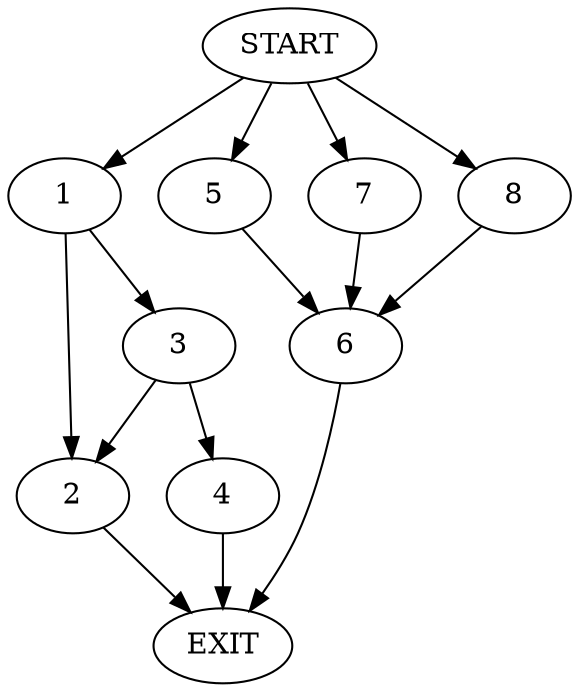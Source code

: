 digraph {
0 [label="START"]
9 [label="EXIT"]
0 -> 1
1 -> 2
1 -> 3
3 -> 2
3 -> 4
2 -> 9
4 -> 9
0 -> 5
5 -> 6
6 -> 9
0 -> 7
7 -> 6
0 -> 8
8 -> 6
}
